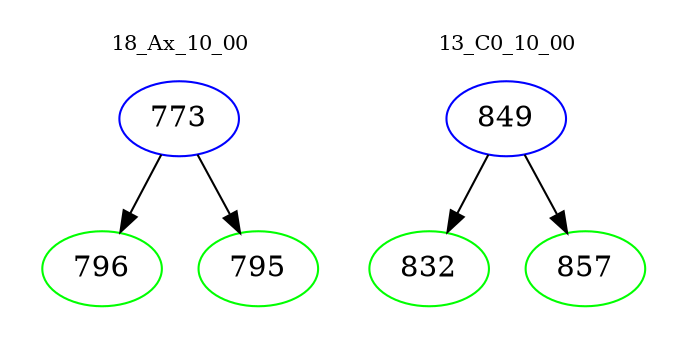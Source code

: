 digraph{
subgraph cluster_0 {
color = white
label = "18_Ax_10_00";
fontsize=10;
T0_773 [label="773", color="blue"]
T0_773 -> T0_796 [color="black"]
T0_796 [label="796", color="green"]
T0_773 -> T0_795 [color="black"]
T0_795 [label="795", color="green"]
}
subgraph cluster_1 {
color = white
label = "13_C0_10_00";
fontsize=10;
T1_849 [label="849", color="blue"]
T1_849 -> T1_832 [color="black"]
T1_832 [label="832", color="green"]
T1_849 -> T1_857 [color="black"]
T1_857 [label="857", color="green"]
}
}
